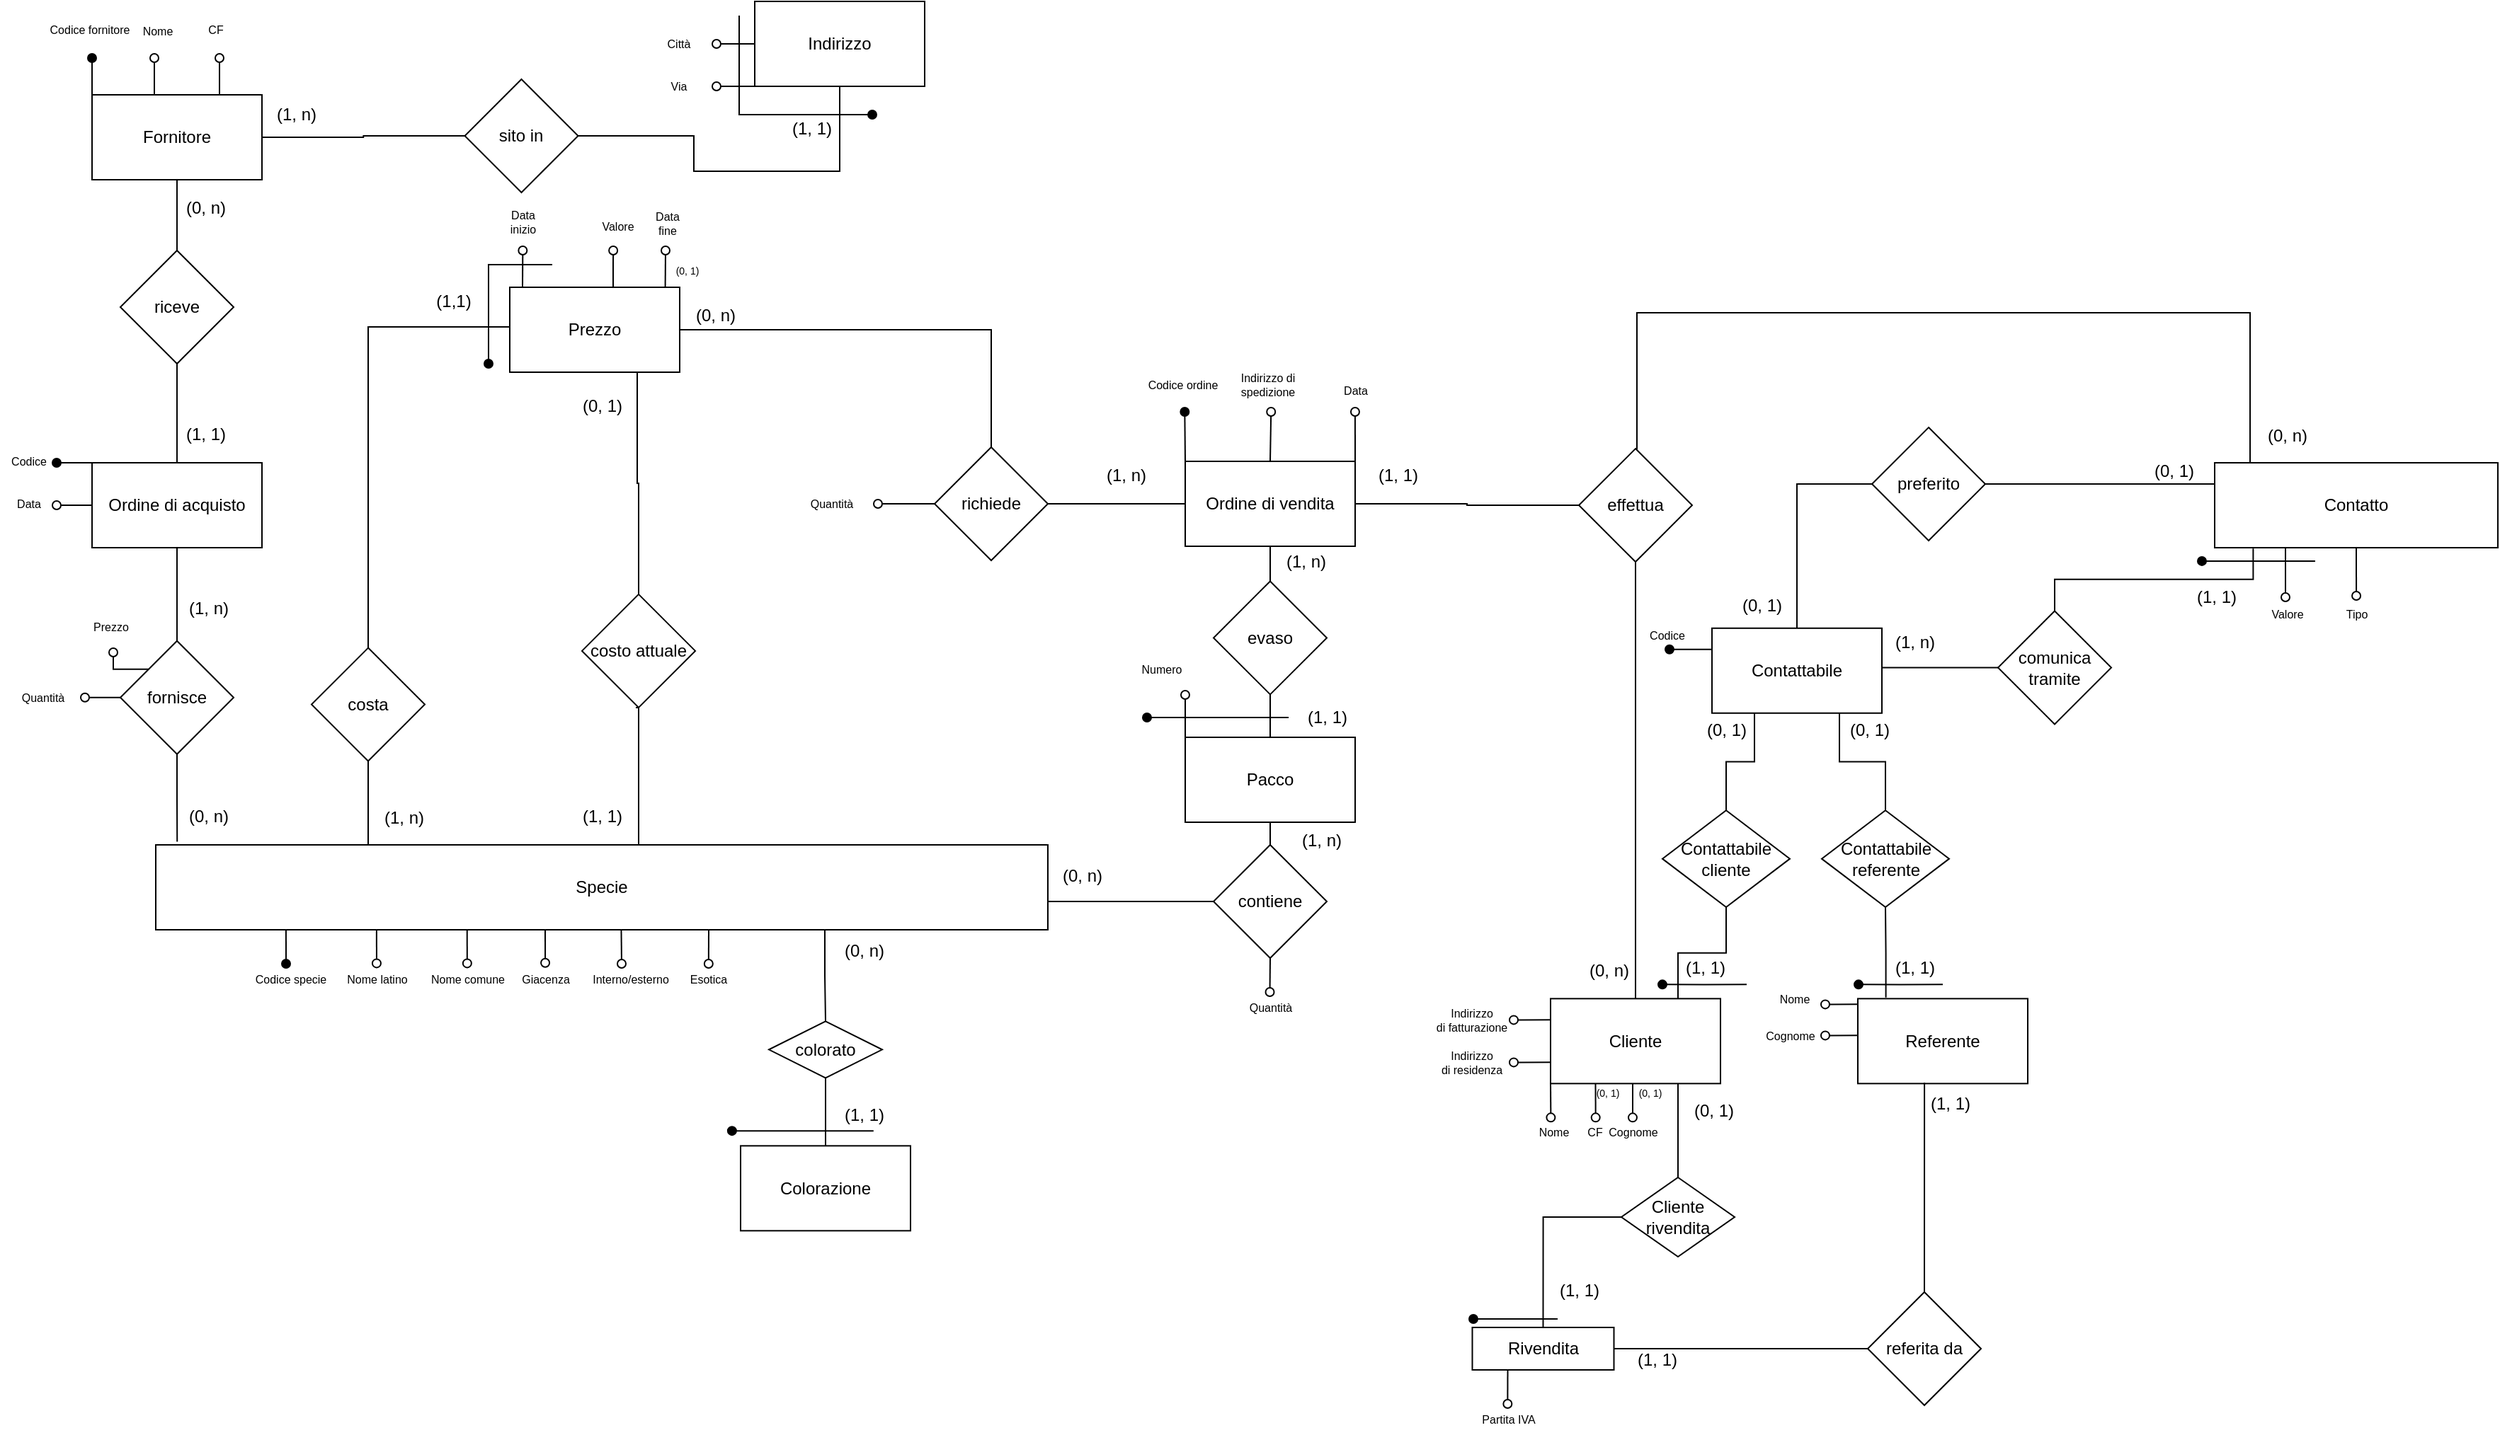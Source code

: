 <mxfile version="19.0.3" type="device"><diagram id="LAhefPWDLS7451gCzzsY" name="Pagina-1"><mxGraphModel dx="1298" dy="801" grid="1" gridSize="10" guides="1" tooltips="1" connect="1" arrows="1" fold="1" page="1" pageScale="1" pageWidth="827" pageHeight="1169" math="0" shadow="0"><root><mxCell id="0"/><mxCell id="1" parent="0"/><mxCell id="q1xazKoyYNm-U234OkCp-1" style="edgeStyle=orthogonalEdgeStyle;rounded=0;orthogonalLoop=1;jettySize=auto;html=1;exitX=0.416;exitY=0;exitDx=0;exitDy=0;entryX=0.5;entryY=1;entryDx=0;entryDy=0;endArrow=none;endFill=0;strokeColor=#000000;exitPerimeter=0;" parent="1" edge="1"><mxGeometry relative="1" as="geometry"><Array as="points"><mxPoint x="481" y="626"/></Array><mxPoint x="400.08" y="626" as="sourcePoint"/><mxPoint x="479" y="528.94" as="targetPoint"/></mxGeometry></mxCell><mxCell id="q1xazKoyYNm-U234OkCp-181" style="edgeStyle=orthogonalEdgeStyle;rounded=0;orthogonalLoop=1;jettySize=auto;html=1;exitX=0.571;exitY=0.99;exitDx=0;exitDy=0;fontSize=7;endArrow=oval;endFill=0;exitPerimeter=0;" parent="1" edge="1"><mxGeometry relative="1" as="geometry"><mxPoint x="469" y="710" as="targetPoint"/><mxPoint x="468.73" y="685.4" as="sourcePoint"/></mxGeometry></mxCell><mxCell id="q1xazKoyYNm-U234OkCp-183" style="edgeStyle=orthogonalEdgeStyle;rounded=0;orthogonalLoop=1;jettySize=auto;html=1;exitX=0.75;exitY=1;exitDx=0;exitDy=0;fontSize=7;endArrow=oval;endFill=0;" parent="1" edge="1"><mxGeometry relative="1" as="geometry"><mxPoint x="530.417" y="710.0" as="targetPoint"/><mxPoint x="530.5" y="686" as="sourcePoint"/></mxGeometry></mxCell><mxCell id="NOpnsA6SR9fhJBT1McN1-4" style="edgeStyle=orthogonalEdgeStyle;rounded=0;orthogonalLoop=1;jettySize=auto;html=1;exitX=0.75;exitY=1;exitDx=0;exitDy=0;entryX=0.5;entryY=0;entryDx=0;entryDy=0;endArrow=none;endFill=0;" edge="1" parent="1" source="q1xazKoyYNm-U234OkCp-2" target="NOpnsA6SR9fhJBT1McN1-3"><mxGeometry relative="1" as="geometry"/></mxCell><mxCell id="q1xazKoyYNm-U234OkCp-2" value="Specie" style="rounded=0;whiteSpace=wrap;html=1;gradientColor=none;" parent="1" vertex="1"><mxGeometry x="140" y="626" width="630" height="60" as="geometry"/></mxCell><mxCell id="q1xazKoyYNm-U234OkCp-30" style="edgeStyle=orthogonalEdgeStyle;rounded=0;orthogonalLoop=1;jettySize=auto;html=1;exitX=0.5;exitY=0;exitDx=0;exitDy=0;fontColor=#FF0F0F;endArrow=oval;endFill=0;" parent="1" source="q1xazKoyYNm-U234OkCp-33" edge="1"><mxGeometry relative="1" as="geometry"><mxPoint x="927.615" y="320" as="targetPoint"/></mxGeometry></mxCell><mxCell id="q1xazKoyYNm-U234OkCp-31" style="edgeStyle=orthogonalEdgeStyle;rounded=0;orthogonalLoop=1;jettySize=auto;html=1;exitX=1;exitY=0;exitDx=0;exitDy=0;fontColor=#000000;endArrow=oval;endFill=0;" parent="1" source="q1xazKoyYNm-U234OkCp-33" edge="1"><mxGeometry relative="1" as="geometry"><mxPoint x="986.974" y="320" as="targetPoint"/></mxGeometry></mxCell><mxCell id="q1xazKoyYNm-U234OkCp-32" style="edgeStyle=orthogonalEdgeStyle;rounded=0;orthogonalLoop=1;jettySize=auto;html=1;exitX=0;exitY=0;exitDx=0;exitDy=0;fontSize=8;endArrow=oval;endFill=1;" parent="1" source="q1xazKoyYNm-U234OkCp-33" edge="1"><mxGeometry relative="1" as="geometry"><mxPoint x="866.667" y="320" as="targetPoint"/></mxGeometry></mxCell><mxCell id="q1xazKoyYNm-U234OkCp-33" value="Ordine di vendita" style="rounded=0;whiteSpace=wrap;html=1;" parent="1" vertex="1"><mxGeometry x="867" y="355" width="120" height="60" as="geometry"/></mxCell><mxCell id="q1xazKoyYNm-U234OkCp-38" style="edgeStyle=orthogonalEdgeStyle;rounded=0;orthogonalLoop=1;jettySize=auto;html=1;exitX=0;exitY=0;exitDx=0;exitDy=0;fontSize=8;fontColor=#000000;endArrow=oval;endFill=1;" parent="1" source="q1xazKoyYNm-U234OkCp-42" edge="1"><mxGeometry relative="1" as="geometry"><mxPoint x="95" y="70" as="targetPoint"/></mxGeometry></mxCell><mxCell id="q1xazKoyYNm-U234OkCp-39" style="edgeStyle=orthogonalEdgeStyle;rounded=0;orthogonalLoop=1;jettySize=auto;html=1;exitX=0.25;exitY=0;exitDx=0;exitDy=0;fontSize=8;fontColor=#000000;endArrow=oval;endFill=0;" parent="1" edge="1"><mxGeometry relative="1" as="geometry"><mxPoint x="139" y="70" as="targetPoint"/><mxPoint x="139" y="96" as="sourcePoint"/></mxGeometry></mxCell><mxCell id="q1xazKoyYNm-U234OkCp-40" style="edgeStyle=orthogonalEdgeStyle;rounded=0;orthogonalLoop=1;jettySize=auto;html=1;exitX=0.75;exitY=0;exitDx=0;exitDy=0;fontSize=8;fontColor=#000000;endArrow=oval;endFill=0;" parent="1" source="q1xazKoyYNm-U234OkCp-42" edge="1"><mxGeometry relative="1" as="geometry"><mxPoint x="185" y="70" as="targetPoint"/></mxGeometry></mxCell><mxCell id="NOpnsA6SR9fhJBT1McN1-24" style="edgeStyle=orthogonalEdgeStyle;rounded=0;orthogonalLoop=1;jettySize=auto;html=1;exitX=1;exitY=0.5;exitDx=0;exitDy=0;entryX=0;entryY=0.5;entryDx=0;entryDy=0;endArrow=none;endFill=0;" edge="1" parent="1" source="q1xazKoyYNm-U234OkCp-42" target="NOpnsA6SR9fhJBT1McN1-10"><mxGeometry relative="1" as="geometry"/></mxCell><mxCell id="q1xazKoyYNm-U234OkCp-42" value="Fornitore" style="rounded=0;whiteSpace=wrap;html=1;" parent="1" vertex="1"><mxGeometry x="95" y="96" width="120" height="60" as="geometry"/></mxCell><mxCell id="q1xazKoyYNm-U234OkCp-43" style="edgeStyle=orthogonalEdgeStyle;rounded=0;orthogonalLoop=1;jettySize=auto;html=1;exitX=0.5;exitY=1;exitDx=0;exitDy=0;entryX=0.024;entryY=-0.038;entryDx=0;entryDy=0;endArrow=none;endFill=0;entryPerimeter=0;" parent="1" source="q1xazKoyYNm-U234OkCp-47" target="q1xazKoyYNm-U234OkCp-2" edge="1"><mxGeometry relative="1" as="geometry"><mxPoint x="330.51" y="626" as="targetPoint"/></mxGeometry></mxCell><mxCell id="q1xazKoyYNm-U234OkCp-44" style="edgeStyle=orthogonalEdgeStyle;rounded=0;orthogonalLoop=1;jettySize=auto;html=1;exitX=0.5;exitY=0;exitDx=0;exitDy=0;entryX=0.5;entryY=1;entryDx=0;entryDy=0;endArrow=none;endFill=0;strokeColor=#000000;" parent="1" source="q1xazKoyYNm-U234OkCp-47" target="q1xazKoyYNm-U234OkCp-88" edge="1"><mxGeometry relative="1" as="geometry"/></mxCell><mxCell id="q1xazKoyYNm-U234OkCp-45" style="edgeStyle=orthogonalEdgeStyle;rounded=0;orthogonalLoop=1;jettySize=auto;html=1;exitX=0;exitY=0.5;exitDx=0;exitDy=0;fontSize=8;fontColor=#000000;endArrow=oval;endFill=0;" parent="1" source="q1xazKoyYNm-U234OkCp-47" edge="1"><mxGeometry relative="1" as="geometry"><mxPoint x="90" y="521.903" as="targetPoint"/></mxGeometry></mxCell><mxCell id="q1xazKoyYNm-U234OkCp-46" style="edgeStyle=orthogonalEdgeStyle;rounded=0;orthogonalLoop=1;jettySize=auto;html=1;exitX=0;exitY=0;exitDx=0;exitDy=0;fontSize=8;endArrow=oval;endFill=0;" parent="1" source="q1xazKoyYNm-U234OkCp-47" edge="1"><mxGeometry relative="1" as="geometry"><mxPoint x="110" y="490" as="targetPoint"/></mxGeometry></mxCell><mxCell id="q1xazKoyYNm-U234OkCp-47" value="fornisce" style="rhombus;whiteSpace=wrap;html=1;rounded=0;" parent="1" vertex="1"><mxGeometry x="115" y="481.88" width="80" height="80" as="geometry"/></mxCell><mxCell id="q1xazKoyYNm-U234OkCp-48" style="edgeStyle=orthogonalEdgeStyle;rounded=0;orthogonalLoop=1;jettySize=auto;html=1;exitX=1;exitY=0.5;exitDx=0;exitDy=0;endArrow=none;endFill=0;" parent="1" source="q1xazKoyYNm-U234OkCp-50" target="q1xazKoyYNm-U234OkCp-33" edge="1"><mxGeometry relative="1" as="geometry"/></mxCell><mxCell id="q1xazKoyYNm-U234OkCp-49" style="edgeStyle=orthogonalEdgeStyle;rounded=0;orthogonalLoop=1;jettySize=auto;html=1;exitX=0;exitY=0.5;exitDx=0;exitDy=0;fontSize=8;fontColor=#000000;endArrow=oval;endFill=0;" parent="1" source="q1xazKoyYNm-U234OkCp-50" edge="1"><mxGeometry relative="1" as="geometry"><mxPoint x="650" y="385" as="targetPoint"/></mxGeometry></mxCell><mxCell id="q1xazKoyYNm-U234OkCp-50" value="richiede" style="rhombus;whiteSpace=wrap;html=1;rounded=0;" parent="1" vertex="1"><mxGeometry x="690" y="345" width="80" height="80" as="geometry"/></mxCell><mxCell id="q1xazKoyYNm-U234OkCp-51" style="edgeStyle=orthogonalEdgeStyle;rounded=0;orthogonalLoop=1;jettySize=auto;html=1;exitX=0;exitY=0.5;exitDx=0;exitDy=0;entryX=1;entryY=0.5;entryDx=0;entryDy=0;endArrow=none;endFill=0;" parent="1" source="in0_OJAI204ku8EVPCR9-22" target="q1xazKoyYNm-U234OkCp-33" edge="1"><mxGeometry relative="1" as="geometry"/></mxCell><mxCell id="q1xazKoyYNm-U234OkCp-59" style="edgeStyle=orthogonalEdgeStyle;rounded=0;orthogonalLoop=1;jettySize=auto;html=1;exitX=1;exitY=0.5;exitDx=0;exitDy=0;entryX=0.5;entryY=0;entryDx=0;entryDy=0;endArrow=none;endFill=0;strokeColor=#000000;" parent="1" source="q1xazKoyYNm-U234OkCp-62" target="q1xazKoyYNm-U234OkCp-50" edge="1"><mxGeometry relative="1" as="geometry"/></mxCell><mxCell id="q1xazKoyYNm-U234OkCp-60" style="edgeStyle=orthogonalEdgeStyle;rounded=0;orthogonalLoop=1;jettySize=auto;html=1;exitX=0.25;exitY=0;exitDx=0;exitDy=0;fontSize=8;fontColor=#000000;endArrow=oval;endFill=0;" parent="1" edge="1"><mxGeometry relative="1" as="geometry"><mxPoint x="463.071" y="206" as="targetPoint"/><mxPoint x="463" y="232" as="sourcePoint"/><Array as="points"><mxPoint x="463" y="216"/><mxPoint x="463" y="216"/></Array></mxGeometry></mxCell><mxCell id="q1xazKoyYNm-U234OkCp-61" style="edgeStyle=orthogonalEdgeStyle;rounded=0;orthogonalLoop=1;jettySize=auto;html=1;exitX=0.75;exitY=0;exitDx=0;exitDy=0;fontSize=8;endArrow=oval;endFill=0;" parent="1" edge="1"><mxGeometry relative="1" as="geometry"><mxPoint x="399.176" y="206" as="targetPoint"/><mxPoint x="399" y="232" as="sourcePoint"/></mxGeometry></mxCell><mxCell id="q1xazKoyYNm-U234OkCp-62" value="Prezzo" style="rounded=0;whiteSpace=wrap;html=1;shadow=0;" parent="1" vertex="1"><mxGeometry x="390" y="232" width="120" height="60" as="geometry"/></mxCell><mxCell id="q1xazKoyYNm-U234OkCp-63" style="edgeStyle=orthogonalEdgeStyle;rounded=0;orthogonalLoop=1;jettySize=auto;html=1;exitX=0;exitY=0.5;exitDx=0;exitDy=0;entryX=0.5;entryY=0;entryDx=0;entryDy=0;endArrow=none;endFill=0;" parent="1" source="q1xazKoyYNm-U234OkCp-62" target="q1xazKoyYNm-U234OkCp-81" edge="1"><mxGeometry relative="1" as="geometry"><mxPoint x="295" y="426.78" as="sourcePoint"/><Array as="points"><mxPoint x="390" y="260"/><mxPoint x="290" y="260"/></Array></mxGeometry></mxCell><mxCell id="q1xazKoyYNm-U234OkCp-65" style="edgeStyle=orthogonalEdgeStyle;rounded=0;orthogonalLoop=1;jettySize=auto;html=1;fontSize=8;endArrow=oval;endFill=0;exitX=0.915;exitY=-0.007;exitDx=0;exitDy=0;exitPerimeter=0;" parent="1" source="q1xazKoyYNm-U234OkCp-62" edge="1"><mxGeometry relative="1" as="geometry"><mxPoint x="500" y="206" as="targetPoint"/><mxPoint x="495" y="296" as="sourcePoint"/></mxGeometry></mxCell><mxCell id="q1xazKoyYNm-U234OkCp-71" value="(1, n)" style="text;html=1;align=center;verticalAlign=middle;resizable=0;points=[];autosize=1;strokeColor=none;fillColor=none;rounded=0;" parent="1" vertex="1"><mxGeometry x="805" y="355" width="40" height="20" as="geometry"/></mxCell><mxCell id="q1xazKoyYNm-U234OkCp-72" value="(0, n)" style="text;html=1;align=center;verticalAlign=middle;resizable=0;points=[];autosize=1;strokeColor=none;fillColor=none;rounded=0;" parent="1" vertex="1"><mxGeometry x="774" y="637.65" width="40" height="20" as="geometry"/></mxCell><mxCell id="q1xazKoyYNm-U234OkCp-73" value="(0, n)" style="text;html=1;align=center;verticalAlign=middle;resizable=0;points=[];autosize=1;strokeColor=none;fillColor=none;rounded=0;" parent="1" vertex="1"><mxGeometry x="515" y="242" width="40" height="20" as="geometry"/></mxCell><mxCell id="q1xazKoyYNm-U234OkCp-76" value="(1, 1)" style="text;html=1;align=center;verticalAlign=middle;resizable=0;points=[];autosize=1;strokeColor=none;fillColor=none;rounded=0;" parent="1" vertex="1"><mxGeometry x="997" y="355" width="40" height="20" as="geometry"/></mxCell><mxCell id="q1xazKoyYNm-U234OkCp-78" value="(0, n)" style="text;html=1;align=center;verticalAlign=middle;resizable=0;points=[];autosize=1;strokeColor=none;fillColor=none;rounded=0;" parent="1" vertex="1"><mxGeometry x="157" y="596" width="40" height="20" as="geometry"/></mxCell><mxCell id="q1xazKoyYNm-U234OkCp-79" value="(1, n)" style="text;html=1;align=center;verticalAlign=middle;resizable=0;points=[];autosize=1;strokeColor=none;fillColor=none;rounded=0;" parent="1" vertex="1"><mxGeometry x="157" y="448.94" width="40" height="20" as="geometry"/></mxCell><mxCell id="q1xazKoyYNm-U234OkCp-80" style="edgeStyle=orthogonalEdgeStyle;rounded=0;orthogonalLoop=1;jettySize=auto;html=1;exitX=0.5;exitY=1;exitDx=0;exitDy=0;endArrow=none;endFill=0;" parent="1" source="q1xazKoyYNm-U234OkCp-81" edge="1"><mxGeometry relative="1" as="geometry"><mxPoint x="290" y="626" as="targetPoint"/><Array as="points"><mxPoint x="290" y="626"/></Array></mxGeometry></mxCell><mxCell id="q1xazKoyYNm-U234OkCp-81" value="costa" style="rhombus;whiteSpace=wrap;html=1;rounded=0;" parent="1" vertex="1"><mxGeometry x="250" y="486.78" width="80" height="80" as="geometry"/></mxCell><mxCell id="q1xazKoyYNm-U234OkCp-82" value="(1, n)" style="text;html=1;align=center;verticalAlign=middle;resizable=0;points=[];autosize=1;strokeColor=none;fillColor=none;rounded=0;" parent="1" vertex="1"><mxGeometry x="295" y="596.78" width="40" height="20" as="geometry"/></mxCell><mxCell id="q1xazKoyYNm-U234OkCp-83" value="(1,1)" style="text;html=1;align=center;verticalAlign=middle;resizable=0;points=[];autosize=1;strokeColor=none;fillColor=none;rounded=0;" parent="1" vertex="1"><mxGeometry x="330" y="232" width="40" height="20" as="geometry"/></mxCell><mxCell id="q1xazKoyYNm-U234OkCp-84" style="edgeStyle=orthogonalEdgeStyle;rounded=0;orthogonalLoop=1;jettySize=auto;html=1;endArrow=oval;endFill=1;startArrow=none;startFill=0;" parent="1" edge="1"><mxGeometry relative="1" as="geometry"><mxPoint x="420" y="216" as="sourcePoint"/><mxPoint x="375" y="286" as="targetPoint"/><Array as="points"><mxPoint x="375" y="282"/><mxPoint x="375" y="282"/></Array></mxGeometry></mxCell><mxCell id="q1xazKoyYNm-U234OkCp-85" style="edgeStyle=orthogonalEdgeStyle;rounded=0;orthogonalLoop=1;jettySize=auto;html=1;exitX=0.5;exitY=0;exitDx=0;exitDy=0;entryX=0.5;entryY=1;entryDx=0;entryDy=0;endArrow=none;endFill=0;strokeColor=#000000;" parent="1" source="q1xazKoyYNm-U234OkCp-88" target="q1xazKoyYNm-U234OkCp-90" edge="1"><mxGeometry relative="1" as="geometry"/></mxCell><mxCell id="q1xazKoyYNm-U234OkCp-86" style="edgeStyle=orthogonalEdgeStyle;rounded=0;orthogonalLoop=1;jettySize=auto;html=1;exitX=0;exitY=0.5;exitDx=0;exitDy=0;fontSize=8;fontColor=#000000;endArrow=oval;endFill=0;" parent="1" source="q1xazKoyYNm-U234OkCp-88" edge="1"><mxGeometry relative="1" as="geometry"><mxPoint x="70" y="386.154" as="targetPoint"/></mxGeometry></mxCell><mxCell id="q1xazKoyYNm-U234OkCp-87" style="edgeStyle=orthogonalEdgeStyle;rounded=0;orthogonalLoop=1;jettySize=auto;html=1;exitX=0;exitY=0;exitDx=0;exitDy=0;fontSize=8;endArrow=oval;endFill=1;" parent="1" source="q1xazKoyYNm-U234OkCp-88" edge="1"><mxGeometry relative="1" as="geometry"><mxPoint x="70" y="355.857" as="targetPoint"/></mxGeometry></mxCell><mxCell id="q1xazKoyYNm-U234OkCp-88" value="Ordine di acquisto" style="rounded=0;whiteSpace=wrap;html=1;" parent="1" vertex="1"><mxGeometry x="95" y="356" width="120" height="60" as="geometry"/></mxCell><mxCell id="q1xazKoyYNm-U234OkCp-89" style="edgeStyle=orthogonalEdgeStyle;rounded=0;orthogonalLoop=1;jettySize=auto;html=1;exitX=0.5;exitY=0;exitDx=0;exitDy=0;entryX=0.5;entryY=1;entryDx=0;entryDy=0;endArrow=none;endFill=0;strokeColor=#000000;" parent="1" source="q1xazKoyYNm-U234OkCp-90" target="q1xazKoyYNm-U234OkCp-42" edge="1"><mxGeometry relative="1" as="geometry"/></mxCell><mxCell id="q1xazKoyYNm-U234OkCp-90" value="riceve" style="rhombus;whiteSpace=wrap;html=1;rounded=0;" parent="1" vertex="1"><mxGeometry x="115" y="206" width="80" height="80" as="geometry"/></mxCell><mxCell id="q1xazKoyYNm-U234OkCp-91" style="edgeStyle=orthogonalEdgeStyle;rounded=0;orthogonalLoop=1;jettySize=auto;html=1;exitX=0.5;exitY=1;exitDx=0;exitDy=0;entryX=0.5;entryY=0;entryDx=0;entryDy=0;endArrow=none;endFill=0;strokeColor=#000000;" parent="1" target="q1xazKoyYNm-U234OkCp-99" edge="1"><mxGeometry relative="1" as="geometry"><mxPoint x="927" y="596" as="sourcePoint"/></mxGeometry></mxCell><mxCell id="q1xazKoyYNm-U234OkCp-92" style="edgeStyle=orthogonalEdgeStyle;rounded=0;orthogonalLoop=1;jettySize=auto;html=1;exitX=0;exitY=0;exitDx=0;exitDy=0;fontSize=8;endArrow=oval;endFill=0;" parent="1" source="q1xazKoyYNm-U234OkCp-93" edge="1"><mxGeometry relative="1" as="geometry"><mxPoint x="867" y="520" as="targetPoint"/></mxGeometry></mxCell><mxCell id="q1xazKoyYNm-U234OkCp-93" value="Pacco" style="rounded=0;whiteSpace=wrap;html=1;shadow=0;" parent="1" vertex="1"><mxGeometry x="867" y="550" width="120" height="60" as="geometry"/></mxCell><mxCell id="q1xazKoyYNm-U234OkCp-94" style="edgeStyle=orthogonalEdgeStyle;rounded=0;orthogonalLoop=1;jettySize=auto;html=1;exitX=0.5;exitY=0;exitDx=0;exitDy=0;entryX=0.5;entryY=1;entryDx=0;entryDy=0;endArrow=none;endFill=0;strokeColor=#000000;" parent="1" source="q1xazKoyYNm-U234OkCp-96" target="q1xazKoyYNm-U234OkCp-33" edge="1"><mxGeometry relative="1" as="geometry"/></mxCell><mxCell id="q1xazKoyYNm-U234OkCp-95" style="edgeStyle=orthogonalEdgeStyle;rounded=0;orthogonalLoop=1;jettySize=auto;html=1;exitX=0.5;exitY=1;exitDx=0;exitDy=0;entryX=0.5;entryY=0;entryDx=0;entryDy=0;endArrow=none;endFill=0;strokeColor=#000000;" parent="1" source="q1xazKoyYNm-U234OkCp-96" target="q1xazKoyYNm-U234OkCp-93" edge="1"><mxGeometry relative="1" as="geometry"/></mxCell><mxCell id="q1xazKoyYNm-U234OkCp-96" value="evaso" style="rhombus;whiteSpace=wrap;html=1;rounded=0;" parent="1" vertex="1"><mxGeometry x="887" y="439.72" width="80" height="80" as="geometry"/></mxCell><mxCell id="q1xazKoyYNm-U234OkCp-97" style="edgeStyle=orthogonalEdgeStyle;rounded=0;orthogonalLoop=1;jettySize=auto;html=1;exitX=0;exitY=0.5;exitDx=0;exitDy=0;endArrow=none;endFill=0;strokeColor=#000000;" parent="1" source="q1xazKoyYNm-U234OkCp-99" edge="1"><mxGeometry relative="1" as="geometry"><mxPoint x="770" y="666" as="targetPoint"/><Array as="points"><mxPoint x="770" y="666"/></Array></mxGeometry></mxCell><mxCell id="q1xazKoyYNm-U234OkCp-98" style="edgeStyle=orthogonalEdgeStyle;rounded=0;orthogonalLoop=1;jettySize=auto;html=1;exitX=0.5;exitY=1;exitDx=0;exitDy=0;fontSize=8;startArrow=none;startFill=0;endArrow=oval;endFill=0;" parent="1" source="q1xazKoyYNm-U234OkCp-99" edge="1"><mxGeometry relative="1" as="geometry"><mxPoint x="926.758" y="730" as="targetPoint"/></mxGeometry></mxCell><mxCell id="q1xazKoyYNm-U234OkCp-99" value="contiene" style="rhombus;whiteSpace=wrap;html=1;rounded=0;" parent="1" vertex="1"><mxGeometry x="887" y="626" width="80" height="80" as="geometry"/></mxCell><mxCell id="q1xazKoyYNm-U234OkCp-100" style="edgeStyle=orthogonalEdgeStyle;rounded=0;orthogonalLoop=1;jettySize=auto;html=1;endArrow=none;endFill=0;startArrow=oval;startFill=1;" parent="1" edge="1"><mxGeometry relative="1" as="geometry"><mxPoint x="840" y="536" as="sourcePoint"/><mxPoint x="940" y="536.02" as="targetPoint"/><Array as="points"><mxPoint x="940" y="536.02"/></Array></mxGeometry></mxCell><mxCell id="q1xazKoyYNm-U234OkCp-101" value="(0, n)" style="text;html=1;align=center;verticalAlign=middle;resizable=0;points=[];autosize=1;strokeColor=none;fillColor=none;rounded=0;" parent="1" vertex="1"><mxGeometry x="155" y="166" width="40" height="20" as="geometry"/></mxCell><mxCell id="q1xazKoyYNm-U234OkCp-102" value="(1, 1)" style="text;html=1;align=center;verticalAlign=middle;resizable=0;points=[];autosize=1;strokeColor=none;fillColor=none;rounded=0;" parent="1" vertex="1"><mxGeometry x="155" y="326" width="40" height="20" as="geometry"/></mxCell><mxCell id="q1xazKoyYNm-U234OkCp-103" style="edgeStyle=orthogonalEdgeStyle;rounded=0;orthogonalLoop=1;jettySize=auto;html=1;exitX=0.5;exitY=0;exitDx=0;exitDy=0;entryX=0.75;entryY=1;entryDx=0;entryDy=0;endArrow=none;endFill=0;strokeColor=#000000;" parent="1" source="q1xazKoyYNm-U234OkCp-104" edge="1" target="q1xazKoyYNm-U234OkCp-62"><mxGeometry relative="1" as="geometry"><Array as="points"/><mxPoint x="486" y="346" as="sourcePoint"/><mxPoint x="483" y="206" as="targetPoint"/></mxGeometry></mxCell><mxCell id="q1xazKoyYNm-U234OkCp-104" value="costo attuale" style="rhombus;whiteSpace=wrap;html=1;rounded=0;" parent="1" vertex="1"><mxGeometry x="441" y="448.94" width="80" height="80" as="geometry"/></mxCell><mxCell id="q1xazKoyYNm-U234OkCp-105" value="(1, 1)" style="text;html=1;align=center;verticalAlign=middle;resizable=0;points=[];autosize=1;strokeColor=none;fillColor=none;rounded=0;" parent="1" vertex="1"><mxGeometry x="435" y="596" width="40" height="20" as="geometry"/></mxCell><mxCell id="q1xazKoyYNm-U234OkCp-106" value="(0, 1)" style="text;html=1;align=center;verticalAlign=middle;resizable=0;points=[];autosize=1;strokeColor=none;fillColor=none;rounded=0;" parent="1" vertex="1"><mxGeometry x="435" y="306.0" width="40" height="20" as="geometry"/></mxCell><mxCell id="q1xazKoyYNm-U234OkCp-107" value="Nome latino" style="text;html=1;align=center;verticalAlign=middle;resizable=0;points=[];autosize=1;strokeColor=none;fillColor=none;fontSize=8;rounded=0;" parent="1" vertex="1"><mxGeometry x="266" y="711" width="60" height="20" as="geometry"/></mxCell><mxCell id="q1xazKoyYNm-U234OkCp-108" value="Nome comune" style="text;html=1;align=center;verticalAlign=middle;resizable=0;points=[];autosize=1;strokeColor=none;fillColor=none;fontSize=8;rounded=0;" parent="1" vertex="1"><mxGeometry x="325" y="711" width="70" height="20" as="geometry"/></mxCell><mxCell id="q1xazKoyYNm-U234OkCp-109" value="Codice specie" style="text;html=1;align=center;verticalAlign=middle;resizable=0;points=[];autosize=1;strokeColor=none;fillColor=none;fontSize=8;rounded=0;" parent="1" vertex="1"><mxGeometry x="200" y="711" width="70" height="20" as="geometry"/></mxCell><mxCell id="q1xazKoyYNm-U234OkCp-136" style="edgeStyle=orthogonalEdgeStyle;rounded=0;orthogonalLoop=1;jettySize=auto;html=1;exitX=0.146;exitY=1.005;exitDx=0;exitDy=0;endArrow=oval;endFill=1;strokeColor=#000000;exitPerimeter=0;" parent="1" source="q1xazKoyYNm-U234OkCp-2" edge="1"><mxGeometry relative="1" as="geometry"><mxPoint x="232" y="710" as="targetPoint"/><mxPoint x="231.92" y="694.46" as="sourcePoint"/></mxGeometry></mxCell><mxCell id="q1xazKoyYNm-U234OkCp-137" style="edgeStyle=orthogonalEdgeStyle;rounded=0;orthogonalLoop=1;jettySize=auto;html=1;endArrow=oval;endFill=0;strokeColor=#000000;exitX=0.349;exitY=1.006;exitDx=0;exitDy=0;exitPerimeter=0;" parent="1" source="q1xazKoyYNm-U234OkCp-2" edge="1"><mxGeometry relative="1" as="geometry"><mxPoint x="359.92" y="709.7" as="targetPoint"/><mxPoint x="360" y="690" as="sourcePoint"/></mxGeometry></mxCell><mxCell id="q1xazKoyYNm-U234OkCp-138" style="edgeStyle=orthogonalEdgeStyle;rounded=0;orthogonalLoop=1;jettySize=auto;html=1;endArrow=oval;endFill=0;strokeColor=#000000;exitX=0.238;exitY=1.003;exitDx=0;exitDy=0;exitPerimeter=0;" parent="1" edge="1"><mxGeometry relative="1" as="geometry"><mxPoint x="295.97" y="709.7" as="targetPoint"/><mxPoint x="295.94" y="686.18" as="sourcePoint"/></mxGeometry></mxCell><mxCell id="q1xazKoyYNm-U234OkCp-139" value="&lt;font color=&quot;#000000&quot; style=&quot;font-size: 8px;&quot;&gt;Indirizzo di&lt;br style=&quot;font-size: 8px;&quot;&gt;spedizione&lt;br style=&quot;font-size: 8px;&quot;&gt;&lt;/font&gt;" style="text;html=1;align=center;verticalAlign=middle;resizable=0;points=[];autosize=1;strokeColor=none;fillColor=none;fontColor=#FF0F0F;fontSize=8;rounded=0;" parent="1" vertex="1"><mxGeometry x="900" y="286" width="50" height="30" as="geometry"/></mxCell><mxCell id="q1xazKoyYNm-U234OkCp-140" value="Data" style="text;html=1;align=center;verticalAlign=middle;resizable=0;points=[];autosize=1;strokeColor=none;fillColor=none;fontColor=#000000;fontSize=8;rounded=0;" parent="1" vertex="1"><mxGeometry x="972" y="295" width="30" height="20" as="geometry"/></mxCell><mxCell id="q1xazKoyYNm-U234OkCp-141" value="Quantità" style="text;html=1;align=center;verticalAlign=middle;resizable=0;points=[];autosize=1;strokeColor=none;fillColor=none;fontSize=8;fontColor=#000000;rounded=0;" parent="1" vertex="1"><mxGeometry x="592" y="375" width="50" height="20" as="geometry"/></mxCell><mxCell id="q1xazKoyYNm-U234OkCp-142" value="Codice fornitore" style="text;html=1;align=center;verticalAlign=middle;resizable=0;points=[];autosize=1;strokeColor=none;fillColor=none;fontSize=8;fontColor=#000000;rounded=0;" parent="1" vertex="1"><mxGeometry x="58" y="40" width="70" height="20" as="geometry"/></mxCell><mxCell id="q1xazKoyYNm-U234OkCp-144" value="Nome" style="text;html=1;align=center;verticalAlign=middle;resizable=0;points=[];autosize=1;strokeColor=none;fillColor=none;fontSize=8;fontColor=#000000;rounded=0;" parent="1" vertex="1"><mxGeometry x="121" y="41" width="40" height="20" as="geometry"/></mxCell><mxCell id="q1xazKoyYNm-U234OkCp-145" value="CF" style="text;html=1;align=center;verticalAlign=middle;resizable=0;points=[];autosize=1;strokeColor=none;fillColor=none;fontSize=8;fontColor=#000000;rounded=0;" parent="1" vertex="1"><mxGeometry x="167" y="40" width="30" height="20" as="geometry"/></mxCell><mxCell id="q1xazKoyYNm-U234OkCp-146" value="Valore" style="text;html=1;align=center;verticalAlign=middle;resizable=0;points=[];autosize=1;strokeColor=none;fillColor=none;fontSize=8;fontColor=#000000;rounded=0;" parent="1" vertex="1"><mxGeometry x="446" y="179" width="40" height="20" as="geometry"/></mxCell><mxCell id="q1xazKoyYNm-U234OkCp-149" style="edgeStyle=orthogonalEdgeStyle;rounded=0;orthogonalLoop=1;jettySize=auto;html=1;endArrow=oval;endFill=0;strokeColor=#000000;exitX=0.349;exitY=1.006;exitDx=0;exitDy=0;exitPerimeter=0;" parent="1" edge="1"><mxGeometry relative="1" as="geometry"><mxPoint x="415.05" y="709.34" as="targetPoint"/><mxPoint x="415" y="686.0" as="sourcePoint"/></mxGeometry></mxCell><mxCell id="q1xazKoyYNm-U234OkCp-150" value="Giacenza" style="text;html=1;align=center;verticalAlign=middle;resizable=0;points=[];autosize=1;strokeColor=none;fillColor=none;fontSize=8;fontColor=#000000;rounded=0;" parent="1" vertex="1"><mxGeometry x="390" y="711" width="50" height="20" as="geometry"/></mxCell><mxCell id="q1xazKoyYNm-U234OkCp-151" value="Quantità" style="text;html=1;align=center;verticalAlign=middle;resizable=0;points=[];autosize=1;strokeColor=none;fillColor=none;fontSize=8;fontColor=#000000;rounded=0;" parent="1" vertex="1"><mxGeometry x="35" y="511.88" width="50" height="20" as="geometry"/></mxCell><mxCell id="q1xazKoyYNm-U234OkCp-152" value="Data" style="text;html=1;align=center;verticalAlign=middle;resizable=0;points=[];autosize=1;strokeColor=none;fillColor=none;fontSize=8;fontColor=#000000;rounded=0;" parent="1" vertex="1"><mxGeometry x="35" y="375" width="30" height="20" as="geometry"/></mxCell><mxCell id="q1xazKoyYNm-U234OkCp-154" value="Codice ordine" style="text;html=1;align=center;verticalAlign=middle;resizable=0;points=[];autosize=1;strokeColor=none;fillColor=none;fontSize=8;rounded=0;" parent="1" vertex="1"><mxGeometry x="830" y="291" width="70" height="20" as="geometry"/></mxCell><mxCell id="q1xazKoyYNm-U234OkCp-155" value="Codice" style="text;html=1;align=center;verticalAlign=middle;resizable=0;points=[];autosize=1;strokeColor=none;fillColor=none;fontSize=8;rounded=0;" parent="1" vertex="1"><mxGeometry x="30" y="345" width="40" height="20" as="geometry"/></mxCell><mxCell id="q1xazKoyYNm-U234OkCp-157" value="Numero" style="text;html=1;align=center;verticalAlign=middle;resizable=0;points=[];autosize=1;strokeColor=none;fillColor=none;fontSize=8;rounded=0;" parent="1" vertex="1"><mxGeometry x="830" y="491.88" width="40" height="20" as="geometry"/></mxCell><mxCell id="q1xazKoyYNm-U234OkCp-158" value="Data&lt;br&gt;fine" style="text;html=1;align=center;verticalAlign=middle;resizable=0;points=[];autosize=1;strokeColor=none;fillColor=none;fontSize=8;rounded=0;" parent="1" vertex="1"><mxGeometry x="486" y="172" width="30" height="30" as="geometry"/></mxCell><mxCell id="q1xazKoyYNm-U234OkCp-159" value="Data&lt;br&gt;inizio" style="text;html=1;align=center;verticalAlign=middle;resizable=0;points=[];autosize=1;strokeColor=none;fillColor=none;fontSize=8;rounded=0;" parent="1" vertex="1"><mxGeometry x="384" y="171" width="30" height="30" as="geometry"/></mxCell><mxCell id="q1xazKoyYNm-U234OkCp-169" value="Quantità" style="text;html=1;align=center;verticalAlign=middle;resizable=0;points=[];autosize=1;strokeColor=none;fillColor=none;fontSize=8;rounded=0;" parent="1" vertex="1"><mxGeometry x="902" y="731" width="50" height="20" as="geometry"/></mxCell><mxCell id="q1xazKoyYNm-U234OkCp-170" value="(1, n)" style="text;html=1;align=center;verticalAlign=middle;resizable=0;points=[];autosize=1;strokeColor=none;fillColor=none;rounded=0;" parent="1" vertex="1"><mxGeometry x="943" y="612.65" width="40" height="20" as="geometry"/></mxCell><mxCell id="q1xazKoyYNm-U234OkCp-171" value="(1, 1)" style="text;html=1;align=center;verticalAlign=middle;resizable=0;points=[];autosize=1;strokeColor=none;fillColor=none;rounded=0;" parent="1" vertex="1"><mxGeometry x="947" y="526" width="40" height="20" as="geometry"/></mxCell><mxCell id="q1xazKoyYNm-U234OkCp-172" value="(1, n)" style="text;html=1;align=center;verticalAlign=middle;resizable=0;points=[];autosize=1;strokeColor=none;fillColor=none;rounded=0;" parent="1" vertex="1"><mxGeometry x="932" y="416" width="40" height="20" as="geometry"/></mxCell><mxCell id="q1xazKoyYNm-U234OkCp-178" value="Prezzo" style="text;html=1;align=center;verticalAlign=middle;resizable=0;points=[];autosize=1;strokeColor=none;fillColor=none;fontSize=8;" parent="1" vertex="1"><mxGeometry x="88" y="461.88" width="40" height="20" as="geometry"/></mxCell><mxCell id="q1xazKoyYNm-U234OkCp-180" value="(0, 1)" style="text;html=1;align=center;verticalAlign=middle;resizable=0;points=[];autosize=1;strokeColor=none;fillColor=none;rounded=0;fontSize=7;" parent="1" vertex="1"><mxGeometry x="500" y="216" width="30" height="10" as="geometry"/></mxCell><mxCell id="q1xazKoyYNm-U234OkCp-182" value="Interno/esterno" style="text;html=1;align=center;verticalAlign=middle;resizable=0;points=[];autosize=1;strokeColor=none;fillColor=none;fontSize=8;fontColor=#000000;rounded=0;" parent="1" vertex="1"><mxGeometry x="440" y="711" width="70" height="20" as="geometry"/></mxCell><mxCell id="q1xazKoyYNm-U234OkCp-184" value="Esotica" style="text;html=1;align=center;verticalAlign=middle;resizable=0;points=[];autosize=1;strokeColor=none;fillColor=none;fontSize=8;fontColor=#000000;rounded=0;" parent="1" vertex="1"><mxGeometry x="510" y="711" width="40" height="20" as="geometry"/></mxCell><mxCell id="in0_OJAI204ku8EVPCR9-1" style="edgeStyle=orthogonalEdgeStyle;rounded=0;orthogonalLoop=1;jettySize=auto;html=1;exitX=0.5;exitY=0;exitDx=0;exitDy=0;entryX=0.5;entryY=1;entryDx=0;entryDy=0;endArrow=none;endFill=0;" parent="1" source="in0_OJAI204ku8EVPCR9-7" target="in0_OJAI204ku8EVPCR9-22" edge="1"><mxGeometry relative="1" as="geometry"/></mxCell><mxCell id="in0_OJAI204ku8EVPCR9-2" style="edgeStyle=orthogonalEdgeStyle;rounded=0;orthogonalLoop=1;jettySize=auto;html=1;entryX=0;entryY=0.5;entryDx=0;entryDy=0;endArrow=none;endFill=0;exitX=0.5;exitY=0;exitDx=0;exitDy=0;" parent="1" source="in0_OJAI204ku8EVPCR9-60" target="in0_OJAI204ku8EVPCR9-26" edge="1"><mxGeometry relative="1" as="geometry"><mxPoint x="1249" y="431.02" as="sourcePoint"/><Array as="points"><mxPoint x="1299" y="371.02"/></Array></mxGeometry></mxCell><mxCell id="in0_OJAI204ku8EVPCR9-3" style="edgeStyle=orthogonalEdgeStyle;rounded=0;orthogonalLoop=1;jettySize=auto;html=1;exitX=0;exitY=0.75;exitDx=0;exitDy=0;strokeColor=#000000;endArrow=oval;endFill=0;" parent="1" source="in0_OJAI204ku8EVPCR9-7" edge="1"><mxGeometry relative="1" as="geometry"><mxPoint x="1099" y="779.837" as="targetPoint"/></mxGeometry></mxCell><mxCell id="in0_OJAI204ku8EVPCR9-4" style="edgeStyle=orthogonalEdgeStyle;rounded=0;orthogonalLoop=1;jettySize=auto;html=1;exitX=0;exitY=0.25;exitDx=0;exitDy=0;endArrow=oval;endFill=0;strokeColor=#000000;" parent="1" source="in0_OJAI204ku8EVPCR9-7" edge="1"><mxGeometry relative="1" as="geometry"><mxPoint x="1099" y="749.837" as="targetPoint"/></mxGeometry></mxCell><mxCell id="in0_OJAI204ku8EVPCR9-5" style="edgeStyle=orthogonalEdgeStyle;rounded=0;orthogonalLoop=1;jettySize=auto;html=1;exitX=0;exitY=1;exitDx=0;exitDy=0;endArrow=oval;endFill=0;strokeColor=#000000;" parent="1" source="in0_OJAI204ku8EVPCR9-7" edge="1"><mxGeometry relative="1" as="geometry"><mxPoint x="1125.2" y="818.67" as="targetPoint"/></mxGeometry></mxCell><mxCell id="in0_OJAI204ku8EVPCR9-79" style="edgeStyle=orthogonalEdgeStyle;rounded=0;orthogonalLoop=1;jettySize=auto;html=1;exitX=0.75;exitY=0;exitDx=0;exitDy=0;entryX=0.5;entryY=1;entryDx=0;entryDy=0;fontSize=7;endArrow=none;endFill=0;" parent="1" source="in0_OJAI204ku8EVPCR9-7" target="in0_OJAI204ku8EVPCR9-77" edge="1"><mxGeometry relative="1" as="geometry"/></mxCell><mxCell id="in0_OJAI204ku8EVPCR9-7" value="Cliente" style="rounded=0;whiteSpace=wrap;html=1;" parent="1" vertex="1"><mxGeometry x="1125" y="734.67" width="120" height="60" as="geometry"/></mxCell><mxCell id="in0_OJAI204ku8EVPCR9-12" style="edgeStyle=orthogonalEdgeStyle;rounded=0;orthogonalLoop=1;jettySize=auto;html=1;exitX=1;exitY=0.5;exitDx=0;exitDy=0;entryX=0;entryY=0.5;entryDx=0;entryDy=0;endArrow=none;endFill=0;strokeColor=#000000;" parent="1" source="in0_OJAI204ku8EVPCR9-14" target="in0_OJAI204ku8EVPCR9-49" edge="1"><mxGeometry relative="1" as="geometry"><Array as="points"/></mxGeometry></mxCell><mxCell id="in0_OJAI204ku8EVPCR9-13" style="edgeStyle=orthogonalEdgeStyle;rounded=0;orthogonalLoop=1;jettySize=auto;html=1;exitX=0.25;exitY=1;exitDx=0;exitDy=0;endArrow=oval;endFill=0;strokeColor=#000000;" parent="1" source="in0_OJAI204ku8EVPCR9-14" edge="1"><mxGeometry relative="1" as="geometry"><mxPoint x="1094.673" y="1021.0" as="targetPoint"/></mxGeometry></mxCell><mxCell id="in0_OJAI204ku8EVPCR9-70" style="edgeStyle=orthogonalEdgeStyle;rounded=0;orthogonalLoop=1;jettySize=auto;html=1;exitX=0.5;exitY=0;exitDx=0;exitDy=0;entryX=0;entryY=0.5;entryDx=0;entryDy=0;endArrow=none;endFill=0;" parent="1" source="in0_OJAI204ku8EVPCR9-14" target="in0_OJAI204ku8EVPCR9-69" edge="1"><mxGeometry relative="1" as="geometry"/></mxCell><mxCell id="in0_OJAI204ku8EVPCR9-14" value="Rivendita" style="rounded=0;whiteSpace=wrap;html=1;" parent="1" vertex="1"><mxGeometry x="1069.75" y="967.0" width="100" height="30" as="geometry"/></mxCell><mxCell id="in0_OJAI204ku8EVPCR9-15" style="edgeStyle=orthogonalEdgeStyle;rounded=0;orthogonalLoop=1;jettySize=auto;html=1;exitX=0.25;exitY=1;exitDx=0;exitDy=0;endArrow=oval;endFill=0;strokeColor=#000000;" parent="1" edge="1"><mxGeometry relative="1" as="geometry"><mxPoint x="1156.846" y="818.67" as="targetPoint"/><mxPoint x="1156.75" y="794.67" as="sourcePoint"/></mxGeometry></mxCell><mxCell id="in0_OJAI204ku8EVPCR9-16" style="edgeStyle=orthogonalEdgeStyle;rounded=0;orthogonalLoop=1;jettySize=auto;html=1;exitX=0.5;exitY=1;exitDx=0;exitDy=0;endArrow=oval;endFill=0;strokeColor=#000000;" parent="1" edge="1"><mxGeometry relative="1" as="geometry"><mxPoint x="1182.994" y="818.67" as="targetPoint"/><mxPoint x="1183" y="794.67" as="sourcePoint"/></mxGeometry></mxCell><mxCell id="in0_OJAI204ku8EVPCR9-18" style="edgeStyle=orthogonalEdgeStyle;rounded=0;orthogonalLoop=1;jettySize=auto;html=1;exitX=0.136;exitY=1.011;exitDx=0;exitDy=0;endArrow=none;endFill=0;entryX=0.5;entryY=0;entryDx=0;entryDy=0;exitPerimeter=0;" parent="1" source="in0_OJAI204ku8EVPCR9-21" target="in0_OJAI204ku8EVPCR9-24" edge="1"><mxGeometry relative="1" as="geometry"><mxPoint x="1579" y="487.8" as="targetPoint"/></mxGeometry></mxCell><mxCell id="in0_OJAI204ku8EVPCR9-19" style="edgeStyle=orthogonalEdgeStyle;rounded=0;orthogonalLoop=1;jettySize=auto;html=1;entryX=0.5;entryY=0;entryDx=0;entryDy=0;strokeColor=#000000;endArrow=none;endFill=0;" parent="1" source="in0_OJAI204ku8EVPCR9-21" target="in0_OJAI204ku8EVPCR9-22" edge="1"><mxGeometry relative="1" as="geometry"><Array as="points"><mxPoint x="1619" y="250"/><mxPoint x="1186" y="250"/></Array></mxGeometry></mxCell><mxCell id="in0_OJAI204ku8EVPCR9-20" style="edgeStyle=orthogonalEdgeStyle;rounded=0;orthogonalLoop=1;jettySize=auto;html=1;exitX=0.25;exitY=1;exitDx=0;exitDy=0;endArrow=oval;endFill=0;" parent="1" source="in0_OJAI204ku8EVPCR9-21" edge="1"><mxGeometry relative="1" as="geometry"><mxPoint x="1644" y="451.02" as="targetPoint"/></mxGeometry></mxCell><mxCell id="in0_OJAI204ku8EVPCR9-90" style="edgeStyle=orthogonalEdgeStyle;rounded=0;orthogonalLoop=1;jettySize=auto;html=1;exitX=0.5;exitY=1;exitDx=0;exitDy=0;fontSize=7;endArrow=oval;endFill=0;" parent="1" source="in0_OJAI204ku8EVPCR9-21" edge="1"><mxGeometry relative="1" as="geometry"><mxPoint x="1694.03" y="450.0" as="targetPoint"/></mxGeometry></mxCell><mxCell id="in0_OJAI204ku8EVPCR9-21" value="Contatto" style="rounded=0;whiteSpace=wrap;html=1;" parent="1" vertex="1"><mxGeometry x="1594" y="356.02" width="200" height="60" as="geometry"/></mxCell><mxCell id="in0_OJAI204ku8EVPCR9-22" value="effettua" style="rhombus;whiteSpace=wrap;html=1;rounded=0;" parent="1" vertex="1"><mxGeometry x="1145" y="346.02" width="80" height="80" as="geometry"/></mxCell><mxCell id="in0_OJAI204ku8EVPCR9-23" style="edgeStyle=orthogonalEdgeStyle;rounded=0;orthogonalLoop=1;jettySize=auto;html=1;exitX=0;exitY=0.5;exitDx=0;exitDy=0;entryX=1;entryY=0.5;entryDx=0;entryDy=0;fillColor=#000000;endArrow=none;endFill=0;" parent="1" source="in0_OJAI204ku8EVPCR9-24" target="in0_OJAI204ku8EVPCR9-60" edge="1"><mxGeometry relative="1" as="geometry"><Array as="points"><mxPoint x="1339" y="501.02"/></Array></mxGeometry></mxCell><mxCell id="in0_OJAI204ku8EVPCR9-24" value="comunica tramite" style="rhombus;whiteSpace=wrap;html=1;rounded=0;" parent="1" vertex="1"><mxGeometry x="1441" y="460.74" width="80" height="80" as="geometry"/></mxCell><mxCell id="in0_OJAI204ku8EVPCR9-25" style="edgeStyle=orthogonalEdgeStyle;rounded=0;orthogonalLoop=1;jettySize=auto;html=1;exitX=1;exitY=0.5;exitDx=0;exitDy=0;entryX=0;entryY=0.5;entryDx=0;entryDy=0;endArrow=none;endFill=0;" parent="1" source="in0_OJAI204ku8EVPCR9-26" target="in0_OJAI204ku8EVPCR9-21" edge="1"><mxGeometry relative="1" as="geometry"><Array as="points"><mxPoint x="1432" y="371.02"/><mxPoint x="1594" y="371.02"/></Array></mxGeometry></mxCell><mxCell id="in0_OJAI204ku8EVPCR9-26" value="preferito" style="rhombus;whiteSpace=wrap;html=1;rounded=0;" parent="1" vertex="1"><mxGeometry x="1352" y="331.02" width="80" height="80" as="geometry"/></mxCell><mxCell id="in0_OJAI204ku8EVPCR9-27" value="(0, 1)" style="text;html=1;align=center;verticalAlign=middle;resizable=0;points=[];autosize=1;strokeColor=none;fillColor=none;rounded=0;" parent="1" vertex="1"><mxGeometry x="1254" y="447.02" width="40" height="20" as="geometry"/></mxCell><mxCell id="in0_OJAI204ku8EVPCR9-28" value="(0, 1)" style="text;html=1;align=center;verticalAlign=middle;resizable=0;points=[];autosize=1;strokeColor=none;fillColor=none;rounded=0;" parent="1" vertex="1"><mxGeometry x="1545" y="352.02" width="40" height="20" as="geometry"/></mxCell><mxCell id="in0_OJAI204ku8EVPCR9-29" value="(1, 1)" style="text;html=1;align=center;verticalAlign=middle;resizable=0;points=[];autosize=1;strokeColor=none;fillColor=none;rounded=0;" parent="1" vertex="1"><mxGeometry x="1575" y="440.74" width="40" height="20" as="geometry"/></mxCell><mxCell id="in0_OJAI204ku8EVPCR9-30" value="(1, n)" style="text;html=1;align=center;verticalAlign=middle;resizable=0;points=[];autosize=1;strokeColor=none;fillColor=none;rounded=0;" parent="1" vertex="1"><mxGeometry x="1362" y="472.9" width="40" height="20" as="geometry"/></mxCell><mxCell id="in0_OJAI204ku8EVPCR9-32" value="(0, n)" style="text;html=1;align=center;verticalAlign=middle;resizable=0;points=[];autosize=1;strokeColor=none;fillColor=none;rounded=0;" parent="1" vertex="1"><mxGeometry x="1146" y="704.67" width="40" height="20" as="geometry"/></mxCell><mxCell id="in0_OJAI204ku8EVPCR9-33" value="Indirizzo &lt;br&gt;di residenza" style="text;html=1;align=center;verticalAlign=middle;resizable=0;points=[];autosize=1;strokeColor=none;fillColor=none;fontSize=8;rounded=0;" parent="1" vertex="1"><mxGeometry x="1039" y="764.67" width="60" height="30" as="geometry"/></mxCell><mxCell id="in0_OJAI204ku8EVPCR9-42" value="CF" style="text;html=1;align=center;verticalAlign=middle;resizable=0;points=[];autosize=1;strokeColor=none;fillColor=none;fontSize=8;rounded=0;" parent="1" vertex="1"><mxGeometry x="1140.5" y="819.37" width="30" height="20" as="geometry"/></mxCell><mxCell id="in0_OJAI204ku8EVPCR9-43" value="Indirizzo &lt;br&gt;di fatturazione" style="text;html=1;align=center;verticalAlign=middle;resizable=0;points=[];autosize=1;strokeColor=none;fillColor=none;fontSize=8;rounded=0;" parent="1" vertex="1"><mxGeometry x="1034" y="734.67" width="70" height="30" as="geometry"/></mxCell><mxCell id="in0_OJAI204ku8EVPCR9-44" style="edgeStyle=orthogonalEdgeStyle;rounded=0;orthogonalLoop=1;jettySize=auto;html=1;exitX=0;exitY=0;exitDx=0;exitDy=0;fontSize=8;fontColor=#000000;endArrow=oval;endFill=0;" parent="1" edge="1"><mxGeometry relative="1" as="geometry"><mxPoint x="1319" y="739.02" as="targetPoint"/><mxPoint x="1342" y="738.67" as="sourcePoint"/></mxGeometry></mxCell><mxCell id="in0_OJAI204ku8EVPCR9-45" style="edgeStyle=orthogonalEdgeStyle;rounded=0;orthogonalLoop=1;jettySize=auto;html=1;exitX=0;exitY=0.5;exitDx=0;exitDy=0;fontSize=8;fontColor=#000000;endArrow=oval;endFill=0;" parent="1" edge="1"><mxGeometry relative="1" as="geometry"><mxPoint x="1319" y="761.02" as="targetPoint"/><mxPoint x="1342" y="760.67" as="sourcePoint"/></mxGeometry></mxCell><mxCell id="in0_OJAI204ku8EVPCR9-81" style="edgeStyle=orthogonalEdgeStyle;rounded=0;orthogonalLoop=1;jettySize=auto;html=1;exitX=0.165;exitY=-0.013;exitDx=0;exitDy=0;entryX=0.5;entryY=1;entryDx=0;entryDy=0;fontSize=7;endArrow=none;endFill=0;exitPerimeter=0;" parent="1" source="in0_OJAI204ku8EVPCR9-47" target="in0_OJAI204ku8EVPCR9-78" edge="1"><mxGeometry relative="1" as="geometry"/></mxCell><mxCell id="in0_OJAI204ku8EVPCR9-47" value="Referente" style="rounded=0;whiteSpace=wrap;html=1;" parent="1" vertex="1"><mxGeometry x="1342" y="734.67" width="120" height="60" as="geometry"/></mxCell><mxCell id="in0_OJAI204ku8EVPCR9-48" style="edgeStyle=orthogonalEdgeStyle;rounded=0;orthogonalLoop=1;jettySize=auto;html=1;exitX=0.5;exitY=0;exitDx=0;exitDy=0;entryX=0.392;entryY=0.989;entryDx=0;entryDy=0;endArrow=none;endFill=0;strokeColor=#000000;entryPerimeter=0;" parent="1" source="in0_OJAI204ku8EVPCR9-49" target="in0_OJAI204ku8EVPCR9-47" edge="1"><mxGeometry relative="1" as="geometry"><Array as="points"><mxPoint x="1389" y="920"/></Array></mxGeometry></mxCell><mxCell id="in0_OJAI204ku8EVPCR9-49" value="referita da" style="rhombus;whiteSpace=wrap;html=1;rounded=0;" parent="1" vertex="1"><mxGeometry x="1349" y="942" width="80" height="80" as="geometry"/></mxCell><mxCell id="in0_OJAI204ku8EVPCR9-50" value="Nome" style="text;html=1;align=center;verticalAlign=middle;resizable=0;points=[];autosize=1;strokeColor=none;fillColor=none;fontSize=8;rounded=0;" parent="1" vertex="1"><mxGeometry x="1107" y="818.67" width="40" height="20" as="geometry"/></mxCell><mxCell id="in0_OJAI204ku8EVPCR9-51" value="Cognome" style="text;html=1;align=center;verticalAlign=middle;resizable=0;points=[];autosize=1;strokeColor=none;fillColor=none;fontSize=8;rounded=0;" parent="1" vertex="1"><mxGeometry x="1158" y="819.37" width="50" height="20" as="geometry"/></mxCell><mxCell id="in0_OJAI204ku8EVPCR9-52" value="(1, 1)" style="text;html=1;align=center;verticalAlign=middle;resizable=0;points=[];autosize=1;strokeColor=none;fillColor=none;fontSize=12;rounded=0;" parent="1" vertex="1"><mxGeometry x="1180" y="980" width="40" height="20" as="geometry"/></mxCell><mxCell id="in0_OJAI204ku8EVPCR9-53" value="(1, 1)" style="text;html=1;align=center;verticalAlign=middle;resizable=0;points=[];autosize=1;strokeColor=none;fillColor=none;fontSize=12;rounded=0;" parent="1" vertex="1"><mxGeometry x="1387" y="798.67" width="40" height="20" as="geometry"/></mxCell><mxCell id="in0_OJAI204ku8EVPCR9-54" value="Partita IVA" style="text;html=1;align=center;verticalAlign=middle;resizable=0;points=[];autosize=1;strokeColor=none;fillColor=none;fontSize=8;rounded=0;" parent="1" vertex="1"><mxGeometry x="1069.75" y="1022.0" width="50" height="20" as="geometry"/></mxCell><mxCell id="in0_OJAI204ku8EVPCR9-55" value="Nome" style="text;html=1;align=center;verticalAlign=middle;resizable=0;points=[];autosize=1;strokeColor=none;fillColor=none;fontSize=8;fontColor=#000000;rounded=0;" parent="1" vertex="1"><mxGeometry x="1276.5" y="724.67" width="40" height="20" as="geometry"/></mxCell><mxCell id="in0_OJAI204ku8EVPCR9-56" value="Cognome" style="text;html=1;align=center;verticalAlign=middle;resizable=0;points=[];autosize=1;strokeColor=none;fillColor=none;fontSize=8;fontColor=#000000;rounded=0;" parent="1" vertex="1"><mxGeometry x="1269" y="750.67" width="50" height="20" as="geometry"/></mxCell><mxCell id="in0_OJAI204ku8EVPCR9-59" style="edgeStyle=orthogonalEdgeStyle;rounded=0;orthogonalLoop=1;jettySize=auto;html=1;exitX=0;exitY=0.25;exitDx=0;exitDy=0;fontColor=#FF0F0F;endArrow=oval;endFill=1;" parent="1" source="in0_OJAI204ku8EVPCR9-60" edge="1"><mxGeometry relative="1" as="geometry"><mxPoint x="1209" y="488.02" as="targetPoint"/></mxGeometry></mxCell><mxCell id="in0_OJAI204ku8EVPCR9-60" value="Contattabile" style="rounded=0;whiteSpace=wrap;html=1;" parent="1" vertex="1"><mxGeometry x="1239" y="472.9" width="120" height="60" as="geometry"/></mxCell><mxCell id="in0_OJAI204ku8EVPCR9-65" value="(0, n)" style="text;html=1;align=center;verticalAlign=middle;resizable=0;points=[];autosize=1;strokeColor=none;fillColor=none;rounded=0;" parent="1" vertex="1"><mxGeometry x="1625" y="327.02" width="40" height="20" as="geometry"/></mxCell><mxCell id="in0_OJAI204ku8EVPCR9-66" value="Valore" style="text;html=1;align=center;verticalAlign=middle;resizable=0;points=[];autosize=1;strokeColor=none;fillColor=none;fontSize=8;rounded=0;" parent="1" vertex="1"><mxGeometry x="1625" y="452.9" width="40" height="20" as="geometry"/></mxCell><mxCell id="in0_OJAI204ku8EVPCR9-67" style="edgeStyle=orthogonalEdgeStyle;rounded=0;orthogonalLoop=1;jettySize=auto;html=1;endArrow=none;endFill=0;startArrow=oval;startFill=1;" parent="1" edge="1"><mxGeometry relative="1" as="geometry"><mxPoint x="1585" y="425.46" as="sourcePoint"/><mxPoint x="1665" y="425.46" as="targetPoint"/><Array as="points"><mxPoint x="1585" y="425.46"/></Array></mxGeometry></mxCell><mxCell id="in0_OJAI204ku8EVPCR9-68" value="Codice" style="text;html=1;align=center;verticalAlign=middle;resizable=0;points=[];autosize=1;strokeColor=none;fillColor=none;fontColor=#000000;fontSize=8;" parent="1" vertex="1"><mxGeometry x="1186.5" y="467.8" width="40" height="20" as="geometry"/></mxCell><mxCell id="in0_OJAI204ku8EVPCR9-71" style="edgeStyle=orthogonalEdgeStyle;rounded=0;orthogonalLoop=1;jettySize=auto;html=1;exitX=0.5;exitY=0;exitDx=0;exitDy=0;entryX=0.75;entryY=1;entryDx=0;entryDy=0;endArrow=none;endFill=0;" parent="1" source="in0_OJAI204ku8EVPCR9-69" target="in0_OJAI204ku8EVPCR9-7" edge="1"><mxGeometry relative="1" as="geometry"/></mxCell><mxCell id="in0_OJAI204ku8EVPCR9-69" value="Cliente rivendita" style="rhombus;whiteSpace=wrap;html=1;rounded=0;" parent="1" vertex="1"><mxGeometry x="1175" y="861" width="80" height="56" as="geometry"/></mxCell><mxCell id="in0_OJAI204ku8EVPCR9-72" value="(0, 1)" style="text;html=1;align=center;verticalAlign=middle;resizable=0;points=[];autosize=1;strokeColor=none;fillColor=none;fontSize=7;rounded=0;" parent="1" vertex="1"><mxGeometry x="1150" y="797" width="30" height="10" as="geometry"/></mxCell><mxCell id="in0_OJAI204ku8EVPCR9-73" value="(0, 1)" style="text;html=1;align=center;verticalAlign=middle;resizable=0;points=[];autosize=1;strokeColor=none;fillColor=none;fontSize=7;rounded=0;" parent="1" vertex="1"><mxGeometry x="1180" y="797" width="30" height="10" as="geometry"/></mxCell><mxCell id="in0_OJAI204ku8EVPCR9-74" value="(1, 1)" style="text;html=1;align=center;verticalAlign=middle;resizable=0;points=[];autosize=1;strokeColor=none;fillColor=none;fontSize=12;rounded=0;" parent="1" vertex="1"><mxGeometry x="1125" y="931" width="40" height="20" as="geometry"/></mxCell><mxCell id="in0_OJAI204ku8EVPCR9-75" value="(0, 1)" style="text;html=1;align=center;verticalAlign=middle;resizable=0;points=[];autosize=1;strokeColor=none;fillColor=none;fontSize=12;rounded=0;" parent="1" vertex="1"><mxGeometry x="1220" y="803.65" width="40" height="20" as="geometry"/></mxCell><mxCell id="in0_OJAI204ku8EVPCR9-76" style="edgeStyle=orthogonalEdgeStyle;rounded=0;orthogonalLoop=1;jettySize=auto;html=1;endArrow=none;endFill=0;startArrow=oval;startFill=1;" parent="1" edge="1"><mxGeometry relative="1" as="geometry"><mxPoint x="1070.5" y="961" as="sourcePoint"/><mxPoint x="1130" y="961" as="targetPoint"/><Array as="points"><mxPoint x="1100" y="961"/><mxPoint x="1100" y="961"/></Array></mxGeometry></mxCell><mxCell id="in0_OJAI204ku8EVPCR9-80" style="edgeStyle=orthogonalEdgeStyle;rounded=0;orthogonalLoop=1;jettySize=auto;html=1;exitX=0.5;exitY=0;exitDx=0;exitDy=0;entryX=0.25;entryY=1;entryDx=0;entryDy=0;fontSize=7;endArrow=none;endFill=0;" parent="1" source="in0_OJAI204ku8EVPCR9-77" target="in0_OJAI204ku8EVPCR9-60" edge="1"><mxGeometry relative="1" as="geometry"/></mxCell><mxCell id="in0_OJAI204ku8EVPCR9-77" value="Contattabile cliente" style="rhombus;whiteSpace=wrap;html=1;rounded=0;" parent="1" vertex="1"><mxGeometry x="1204" y="601.65" width="90" height="68.35" as="geometry"/></mxCell><mxCell id="in0_OJAI204ku8EVPCR9-82" style="edgeStyle=orthogonalEdgeStyle;rounded=0;orthogonalLoop=1;jettySize=auto;html=1;exitX=0.5;exitY=0;exitDx=0;exitDy=0;entryX=0.75;entryY=1;entryDx=0;entryDy=0;fontSize=7;endArrow=none;endFill=0;" parent="1" source="in0_OJAI204ku8EVPCR9-78" target="in0_OJAI204ku8EVPCR9-60" edge="1"><mxGeometry relative="1" as="geometry"/></mxCell><mxCell id="in0_OJAI204ku8EVPCR9-78" value="Contattabile referente" style="rhombus;whiteSpace=wrap;html=1;rounded=0;" parent="1" vertex="1"><mxGeometry x="1316.5" y="601.65" width="90" height="68.35" as="geometry"/></mxCell><mxCell id="in0_OJAI204ku8EVPCR9-83" style="edgeStyle=orthogonalEdgeStyle;rounded=0;orthogonalLoop=1;jettySize=auto;html=1;endArrow=none;endFill=0;startArrow=oval;startFill=1;" parent="1" edge="1"><mxGeometry relative="1" as="geometry"><mxPoint x="1342.5" y="724.67" as="sourcePoint"/><mxPoint x="1402" y="724.67" as="targetPoint"/><Array as="points"><mxPoint x="1372" y="724.67"/><mxPoint x="1372" y="724.67"/></Array></mxGeometry></mxCell><mxCell id="in0_OJAI204ku8EVPCR9-84" style="edgeStyle=orthogonalEdgeStyle;rounded=0;orthogonalLoop=1;jettySize=auto;html=1;endArrow=none;endFill=0;startArrow=oval;startFill=1;" parent="1" edge="1"><mxGeometry relative="1" as="geometry"><mxPoint x="1204" y="724.67" as="sourcePoint"/><mxPoint x="1263.5" y="724.67" as="targetPoint"/><Array as="points"><mxPoint x="1233.5" y="724.67"/><mxPoint x="1233.5" y="724.67"/></Array></mxGeometry></mxCell><mxCell id="in0_OJAI204ku8EVPCR9-85" value="(1, 1)" style="text;html=1;align=center;verticalAlign=middle;resizable=0;points=[];autosize=1;strokeColor=none;fillColor=none;fontSize=12;rounded=0;" parent="1" vertex="1"><mxGeometry x="1214" y="702.65" width="40" height="20" as="geometry"/></mxCell><mxCell id="in0_OJAI204ku8EVPCR9-86" value="(1, 1)" style="text;html=1;align=center;verticalAlign=middle;resizable=0;points=[];autosize=1;strokeColor=none;fillColor=none;fontSize=12;rounded=0;" parent="1" vertex="1"><mxGeometry x="1362" y="702.65" width="40" height="20" as="geometry"/></mxCell><mxCell id="in0_OJAI204ku8EVPCR9-87" value="(0, 1)" style="text;html=1;align=center;verticalAlign=middle;resizable=0;points=[];autosize=1;strokeColor=none;fillColor=none;fontSize=12;rounded=0;" parent="1" vertex="1"><mxGeometry x="1229" y="534.96" width="40" height="20" as="geometry"/></mxCell><mxCell id="in0_OJAI204ku8EVPCR9-89" value="(0, 1)" style="text;html=1;align=center;verticalAlign=middle;resizable=0;points=[];autosize=1;strokeColor=none;fillColor=none;fontSize=12;rounded=0;" parent="1" vertex="1"><mxGeometry x="1330" y="534.96" width="40" height="20" as="geometry"/></mxCell><mxCell id="in0_OJAI204ku8EVPCR9-91" value="Tipo" style="text;html=1;align=center;verticalAlign=middle;resizable=0;points=[];autosize=1;strokeColor=none;fillColor=none;fontSize=8;rounded=0;" parent="1" vertex="1"><mxGeometry x="1679" y="452.9" width="30" height="20" as="geometry"/></mxCell><mxCell id="NOpnsA6SR9fhJBT1McN1-1" value="Colorazione" style="rounded=0;whiteSpace=wrap;html=1;shadow=0;" vertex="1" parent="1"><mxGeometry x="553" y="838.67" width="120" height="60" as="geometry"/></mxCell><mxCell id="NOpnsA6SR9fhJBT1McN1-5" style="edgeStyle=orthogonalEdgeStyle;rounded=0;orthogonalLoop=1;jettySize=auto;html=1;exitX=0.5;exitY=1;exitDx=0;exitDy=0;entryX=0.5;entryY=0;entryDx=0;entryDy=0;endArrow=none;endFill=0;" edge="1" parent="1" source="NOpnsA6SR9fhJBT1McN1-3" target="NOpnsA6SR9fhJBT1McN1-1"><mxGeometry relative="1" as="geometry"/></mxCell><mxCell id="NOpnsA6SR9fhJBT1McN1-3" value="colorato" style="rhombus;whiteSpace=wrap;html=1;rounded=0;" vertex="1" parent="1"><mxGeometry x="573" y="750.67" width="80" height="40" as="geometry"/></mxCell><mxCell id="NOpnsA6SR9fhJBT1McN1-6" value="(0, n)" style="text;html=1;align=center;verticalAlign=middle;resizable=0;points=[];autosize=1;strokeColor=none;fillColor=none;rounded=0;" vertex="1" parent="1"><mxGeometry x="620" y="691" width="40" height="20" as="geometry"/></mxCell><mxCell id="NOpnsA6SR9fhJBT1McN1-7" value="(1, 1)" style="text;html=1;align=center;verticalAlign=middle;resizable=0;points=[];autosize=1;strokeColor=none;fillColor=none;rounded=0;" vertex="1" parent="1"><mxGeometry x="620" y="807" width="40" height="20" as="geometry"/></mxCell><mxCell id="NOpnsA6SR9fhJBT1McN1-8" style="edgeStyle=orthogonalEdgeStyle;rounded=0;orthogonalLoop=1;jettySize=auto;html=1;endArrow=none;endFill=0;startArrow=oval;startFill=1;" edge="1" parent="1"><mxGeometry relative="1" as="geometry"><mxPoint x="546.94" y="828.08" as="sourcePoint"/><mxPoint x="646.94" y="828.1" as="targetPoint"/><Array as="points"><mxPoint x="646.94" y="828.1"/></Array></mxGeometry></mxCell><mxCell id="NOpnsA6SR9fhJBT1McN1-16" style="edgeStyle=orthogonalEdgeStyle;rounded=0;orthogonalLoop=1;jettySize=auto;html=1;exitX=0;exitY=0.5;exitDx=0;exitDy=0;endArrow=oval;endFill=0;" edge="1" parent="1" source="NOpnsA6SR9fhJBT1McN1-9"><mxGeometry relative="1" as="geometry"><mxPoint x="536" y="59.81" as="targetPoint"/></mxGeometry></mxCell><mxCell id="NOpnsA6SR9fhJBT1McN1-19" style="edgeStyle=orthogonalEdgeStyle;rounded=0;orthogonalLoop=1;jettySize=auto;html=1;exitX=0;exitY=1;exitDx=0;exitDy=0;endArrow=oval;endFill=0;" edge="1" parent="1" source="NOpnsA6SR9fhJBT1McN1-9"><mxGeometry relative="1" as="geometry"><mxPoint x="536" y="89.81" as="targetPoint"/></mxGeometry></mxCell><mxCell id="NOpnsA6SR9fhJBT1McN1-9" value="Indirizzo" style="rounded=0;whiteSpace=wrap;html=1;" vertex="1" parent="1"><mxGeometry x="563" y="30" width="120" height="60" as="geometry"/></mxCell><mxCell id="NOpnsA6SR9fhJBT1McN1-25" style="edgeStyle=orthogonalEdgeStyle;rounded=0;orthogonalLoop=1;jettySize=auto;html=1;exitX=1;exitY=0.5;exitDx=0;exitDy=0;entryX=0.5;entryY=1;entryDx=0;entryDy=0;endArrow=none;endFill=0;" edge="1" parent="1" source="NOpnsA6SR9fhJBT1McN1-10" target="NOpnsA6SR9fhJBT1McN1-9"><mxGeometry relative="1" as="geometry"><Array as="points"><mxPoint x="520" y="125"/><mxPoint x="520" y="150"/><mxPoint x="623" y="150"/></Array></mxGeometry></mxCell><mxCell id="NOpnsA6SR9fhJBT1McN1-10" value="sito in" style="rhombus;whiteSpace=wrap;html=1;rounded=0;" vertex="1" parent="1"><mxGeometry x="358.25" y="85" width="80" height="80" as="geometry"/></mxCell><mxCell id="NOpnsA6SR9fhJBT1McN1-14" value="(1, n)" style="text;html=1;align=center;verticalAlign=middle;resizable=0;points=[];autosize=1;strokeColor=none;fillColor=none;rounded=0;" vertex="1" parent="1"><mxGeometry x="219" y="100" width="40" height="20" as="geometry"/></mxCell><mxCell id="NOpnsA6SR9fhJBT1McN1-15" value="(1, 1)" style="text;html=1;align=center;verticalAlign=middle;resizable=0;points=[];autosize=1;strokeColor=none;fillColor=none;rounded=0;" vertex="1" parent="1"><mxGeometry x="583" y="110" width="40" height="20" as="geometry"/></mxCell><mxCell id="NOpnsA6SR9fhJBT1McN1-18" value="Città" style="text;html=1;align=center;verticalAlign=middle;resizable=0;points=[];autosize=1;strokeColor=none;fillColor=none;fontSize=8;fontColor=#000000;rounded=0;" vertex="1" parent="1"><mxGeometry x="494" y="50" width="30" height="20" as="geometry"/></mxCell><mxCell id="NOpnsA6SR9fhJBT1McN1-20" value="Via" style="text;html=1;align=center;verticalAlign=middle;resizable=0;points=[];autosize=1;strokeColor=none;fillColor=none;fontSize=8;fontColor=#000000;rounded=0;" vertex="1" parent="1"><mxGeometry x="494" y="80" width="30" height="20" as="geometry"/></mxCell><mxCell id="NOpnsA6SR9fhJBT1McN1-23" style="edgeStyle=orthogonalEdgeStyle;rounded=0;orthogonalLoop=1;jettySize=auto;html=1;endArrow=oval;endFill=1;startArrow=none;startFill=0;" edge="1" parent="1"><mxGeometry relative="1" as="geometry"><mxPoint x="552" y="40" as="sourcePoint"/><mxPoint x="646" y="110" as="targetPoint"/><Array as="points"><mxPoint x="552" y="110"/></Array></mxGeometry></mxCell></root></mxGraphModel></diagram></mxfile>